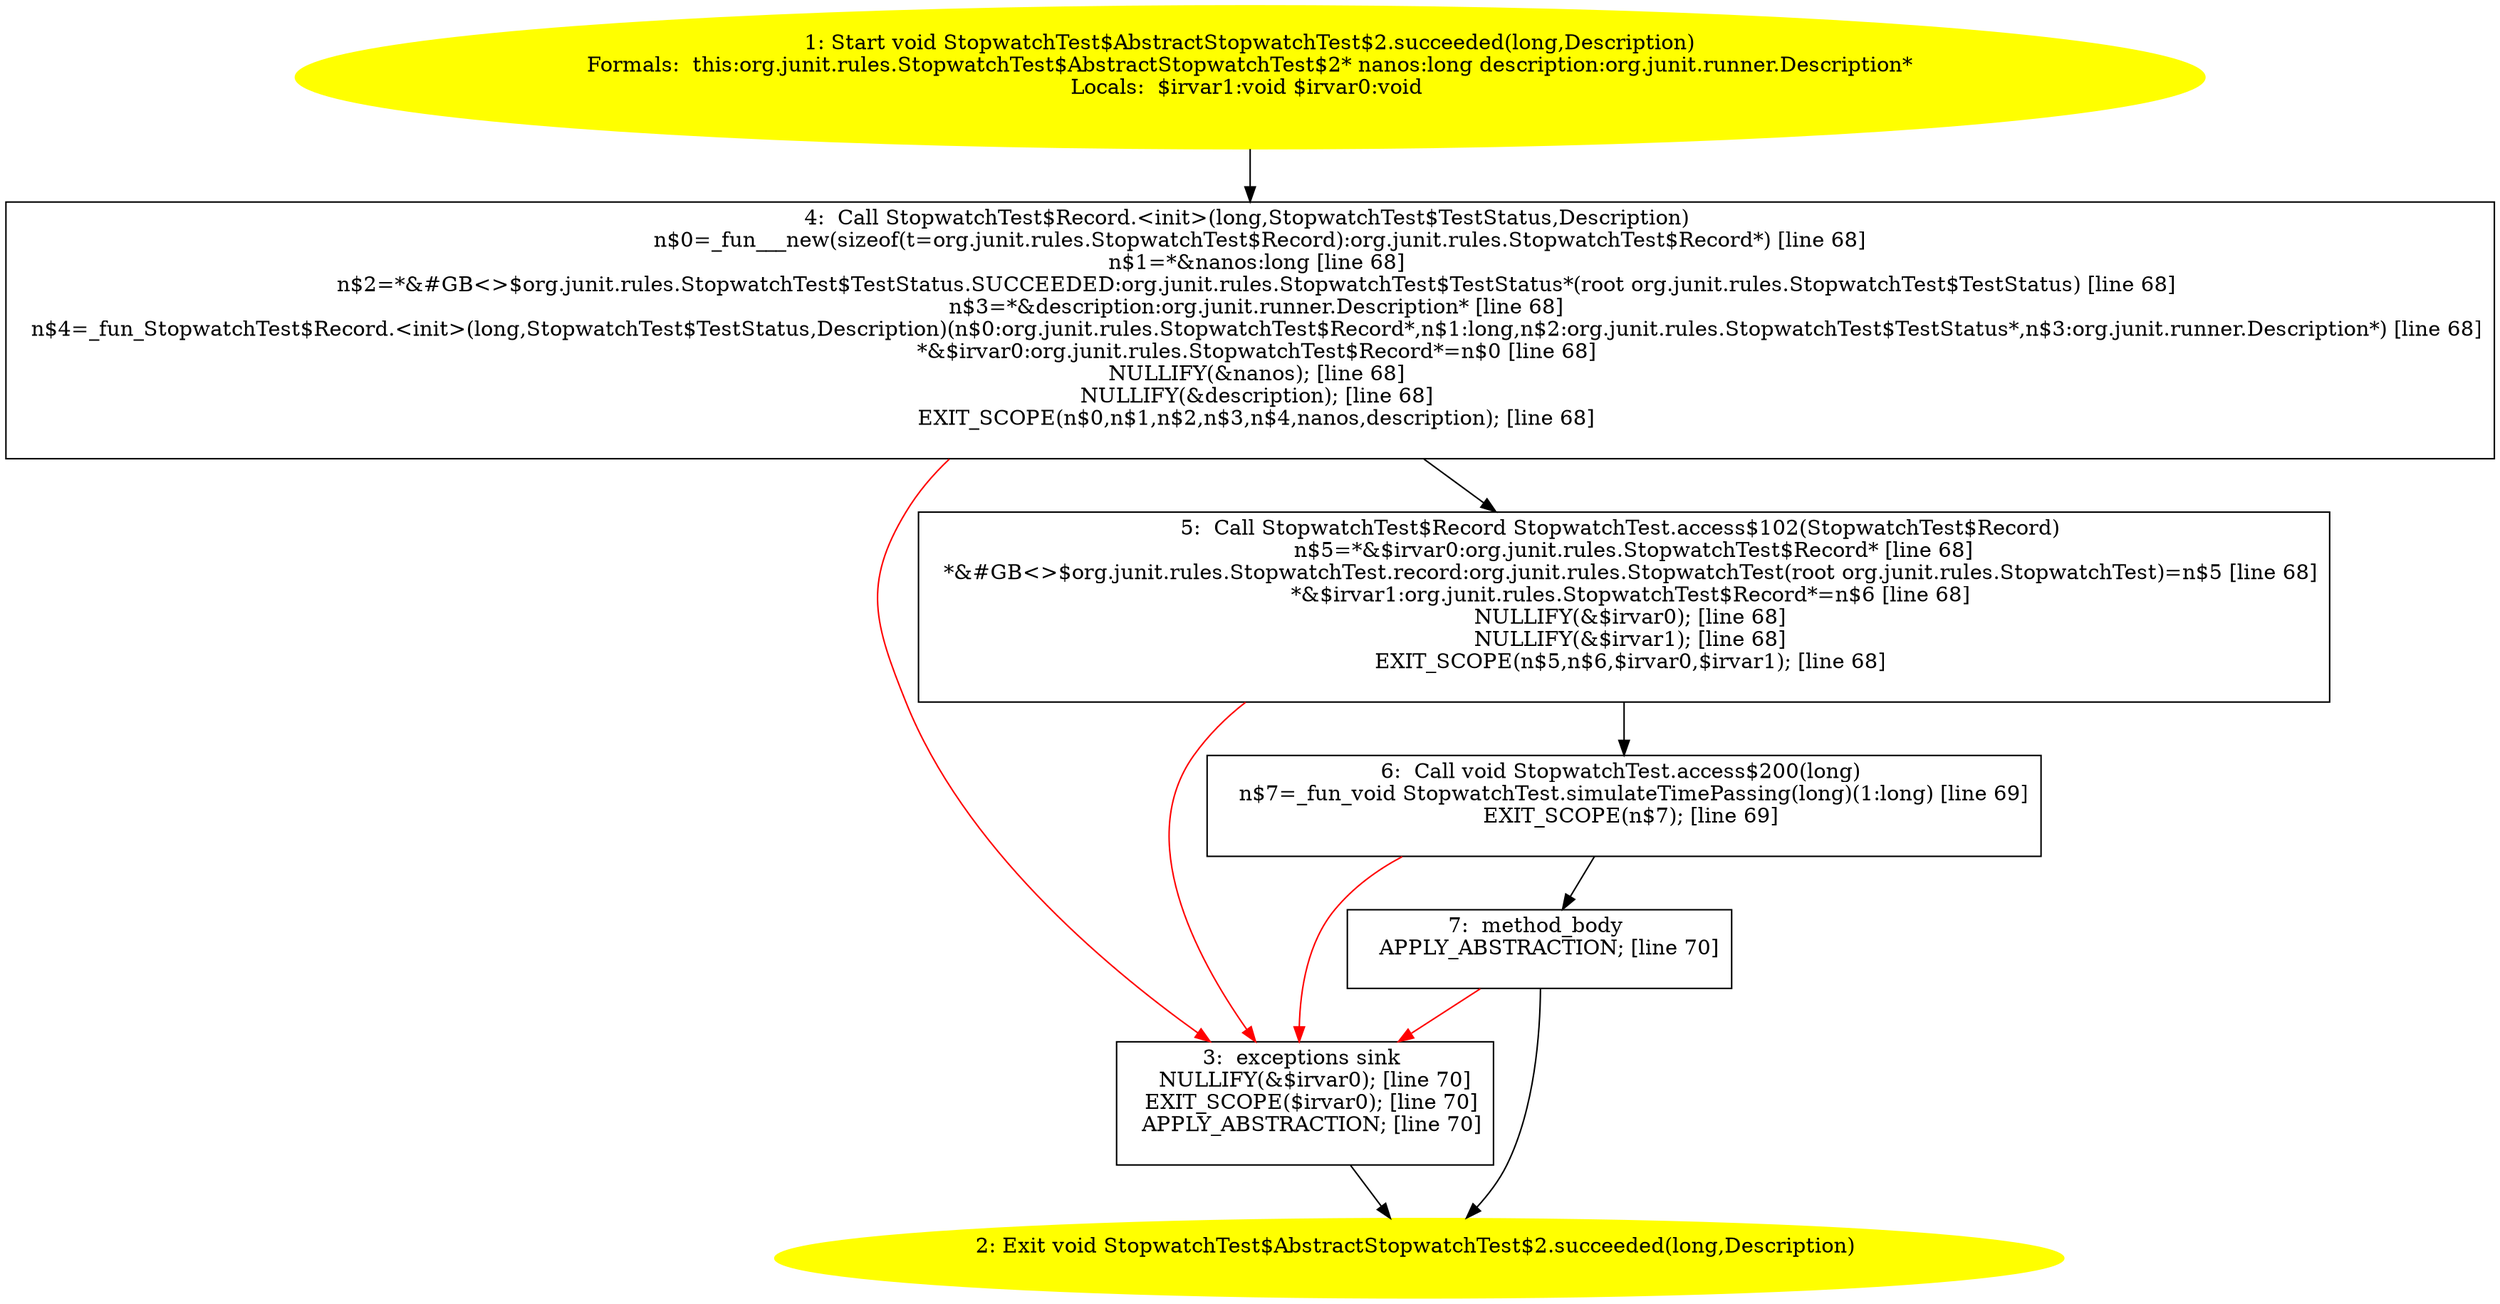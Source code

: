 /* @generated */
digraph cfg {
"org.junit.rules.StopwatchTest$AbstractStopwatchTest$2.succeeded(long,org.junit.runner.Description):v.490fb7d40942ebae4e70074e16905061_1" [label="1: Start void StopwatchTest$AbstractStopwatchTest$2.succeeded(long,Description)\nFormals:  this:org.junit.rules.StopwatchTest$AbstractStopwatchTest$2* nanos:long description:org.junit.runner.Description*\nLocals:  $irvar1:void $irvar0:void \n  " color=yellow style=filled]
	

	 "org.junit.rules.StopwatchTest$AbstractStopwatchTest$2.succeeded(long,org.junit.runner.Description):v.490fb7d40942ebae4e70074e16905061_1" -> "org.junit.rules.StopwatchTest$AbstractStopwatchTest$2.succeeded(long,org.junit.runner.Description):v.490fb7d40942ebae4e70074e16905061_4" ;
"org.junit.rules.StopwatchTest$AbstractStopwatchTest$2.succeeded(long,org.junit.runner.Description):v.490fb7d40942ebae4e70074e16905061_2" [label="2: Exit void StopwatchTest$AbstractStopwatchTest$2.succeeded(long,Description) \n  " color=yellow style=filled]
	

"org.junit.rules.StopwatchTest$AbstractStopwatchTest$2.succeeded(long,org.junit.runner.Description):v.490fb7d40942ebae4e70074e16905061_3" [label="3:  exceptions sink \n   NULLIFY(&$irvar0); [line 70]\n  EXIT_SCOPE($irvar0); [line 70]\n  APPLY_ABSTRACTION; [line 70]\n " shape="box"]
	

	 "org.junit.rules.StopwatchTest$AbstractStopwatchTest$2.succeeded(long,org.junit.runner.Description):v.490fb7d40942ebae4e70074e16905061_3" -> "org.junit.rules.StopwatchTest$AbstractStopwatchTest$2.succeeded(long,org.junit.runner.Description):v.490fb7d40942ebae4e70074e16905061_2" ;
"org.junit.rules.StopwatchTest$AbstractStopwatchTest$2.succeeded(long,org.junit.runner.Description):v.490fb7d40942ebae4e70074e16905061_4" [label="4:  Call StopwatchTest$Record.<init>(long,StopwatchTest$TestStatus,Description) \n   n$0=_fun___new(sizeof(t=org.junit.rules.StopwatchTest$Record):org.junit.rules.StopwatchTest$Record*) [line 68]\n  n$1=*&nanos:long [line 68]\n  n$2=*&#GB<>$org.junit.rules.StopwatchTest$TestStatus.SUCCEEDED:org.junit.rules.StopwatchTest$TestStatus*(root org.junit.rules.StopwatchTest$TestStatus) [line 68]\n  n$3=*&description:org.junit.runner.Description* [line 68]\n  n$4=_fun_StopwatchTest$Record.<init>(long,StopwatchTest$TestStatus,Description)(n$0:org.junit.rules.StopwatchTest$Record*,n$1:long,n$2:org.junit.rules.StopwatchTest$TestStatus*,n$3:org.junit.runner.Description*) [line 68]\n  *&$irvar0:org.junit.rules.StopwatchTest$Record*=n$0 [line 68]\n  NULLIFY(&nanos); [line 68]\n  NULLIFY(&description); [line 68]\n  EXIT_SCOPE(n$0,n$1,n$2,n$3,n$4,nanos,description); [line 68]\n " shape="box"]
	

	 "org.junit.rules.StopwatchTest$AbstractStopwatchTest$2.succeeded(long,org.junit.runner.Description):v.490fb7d40942ebae4e70074e16905061_4" -> "org.junit.rules.StopwatchTest$AbstractStopwatchTest$2.succeeded(long,org.junit.runner.Description):v.490fb7d40942ebae4e70074e16905061_5" ;
	 "org.junit.rules.StopwatchTest$AbstractStopwatchTest$2.succeeded(long,org.junit.runner.Description):v.490fb7d40942ebae4e70074e16905061_4" -> "org.junit.rules.StopwatchTest$AbstractStopwatchTest$2.succeeded(long,org.junit.runner.Description):v.490fb7d40942ebae4e70074e16905061_3" [color="red" ];
"org.junit.rules.StopwatchTest$AbstractStopwatchTest$2.succeeded(long,org.junit.runner.Description):v.490fb7d40942ebae4e70074e16905061_5" [label="5:  Call StopwatchTest$Record StopwatchTest.access$102(StopwatchTest$Record) \n   n$5=*&$irvar0:org.junit.rules.StopwatchTest$Record* [line 68]\n  *&#GB<>$org.junit.rules.StopwatchTest.record:org.junit.rules.StopwatchTest(root org.junit.rules.StopwatchTest)=n$5 [line 68]\n  *&$irvar1:org.junit.rules.StopwatchTest$Record*=n$6 [line 68]\n  NULLIFY(&$irvar0); [line 68]\n  NULLIFY(&$irvar1); [line 68]\n  EXIT_SCOPE(n$5,n$6,$irvar0,$irvar1); [line 68]\n " shape="box"]
	

	 "org.junit.rules.StopwatchTest$AbstractStopwatchTest$2.succeeded(long,org.junit.runner.Description):v.490fb7d40942ebae4e70074e16905061_5" -> "org.junit.rules.StopwatchTest$AbstractStopwatchTest$2.succeeded(long,org.junit.runner.Description):v.490fb7d40942ebae4e70074e16905061_6" ;
	 "org.junit.rules.StopwatchTest$AbstractStopwatchTest$2.succeeded(long,org.junit.runner.Description):v.490fb7d40942ebae4e70074e16905061_5" -> "org.junit.rules.StopwatchTest$AbstractStopwatchTest$2.succeeded(long,org.junit.runner.Description):v.490fb7d40942ebae4e70074e16905061_3" [color="red" ];
"org.junit.rules.StopwatchTest$AbstractStopwatchTest$2.succeeded(long,org.junit.runner.Description):v.490fb7d40942ebae4e70074e16905061_6" [label="6:  Call void StopwatchTest.access$200(long) \n   n$7=_fun_void StopwatchTest.simulateTimePassing(long)(1:long) [line 69]\n  EXIT_SCOPE(n$7); [line 69]\n " shape="box"]
	

	 "org.junit.rules.StopwatchTest$AbstractStopwatchTest$2.succeeded(long,org.junit.runner.Description):v.490fb7d40942ebae4e70074e16905061_6" -> "org.junit.rules.StopwatchTest$AbstractStopwatchTest$2.succeeded(long,org.junit.runner.Description):v.490fb7d40942ebae4e70074e16905061_7" ;
	 "org.junit.rules.StopwatchTest$AbstractStopwatchTest$2.succeeded(long,org.junit.runner.Description):v.490fb7d40942ebae4e70074e16905061_6" -> "org.junit.rules.StopwatchTest$AbstractStopwatchTest$2.succeeded(long,org.junit.runner.Description):v.490fb7d40942ebae4e70074e16905061_3" [color="red" ];
"org.junit.rules.StopwatchTest$AbstractStopwatchTest$2.succeeded(long,org.junit.runner.Description):v.490fb7d40942ebae4e70074e16905061_7" [label="7:  method_body \n   APPLY_ABSTRACTION; [line 70]\n " shape="box"]
	

	 "org.junit.rules.StopwatchTest$AbstractStopwatchTest$2.succeeded(long,org.junit.runner.Description):v.490fb7d40942ebae4e70074e16905061_7" -> "org.junit.rules.StopwatchTest$AbstractStopwatchTest$2.succeeded(long,org.junit.runner.Description):v.490fb7d40942ebae4e70074e16905061_2" ;
	 "org.junit.rules.StopwatchTest$AbstractStopwatchTest$2.succeeded(long,org.junit.runner.Description):v.490fb7d40942ebae4e70074e16905061_7" -> "org.junit.rules.StopwatchTest$AbstractStopwatchTest$2.succeeded(long,org.junit.runner.Description):v.490fb7d40942ebae4e70074e16905061_3" [color="red" ];
}
